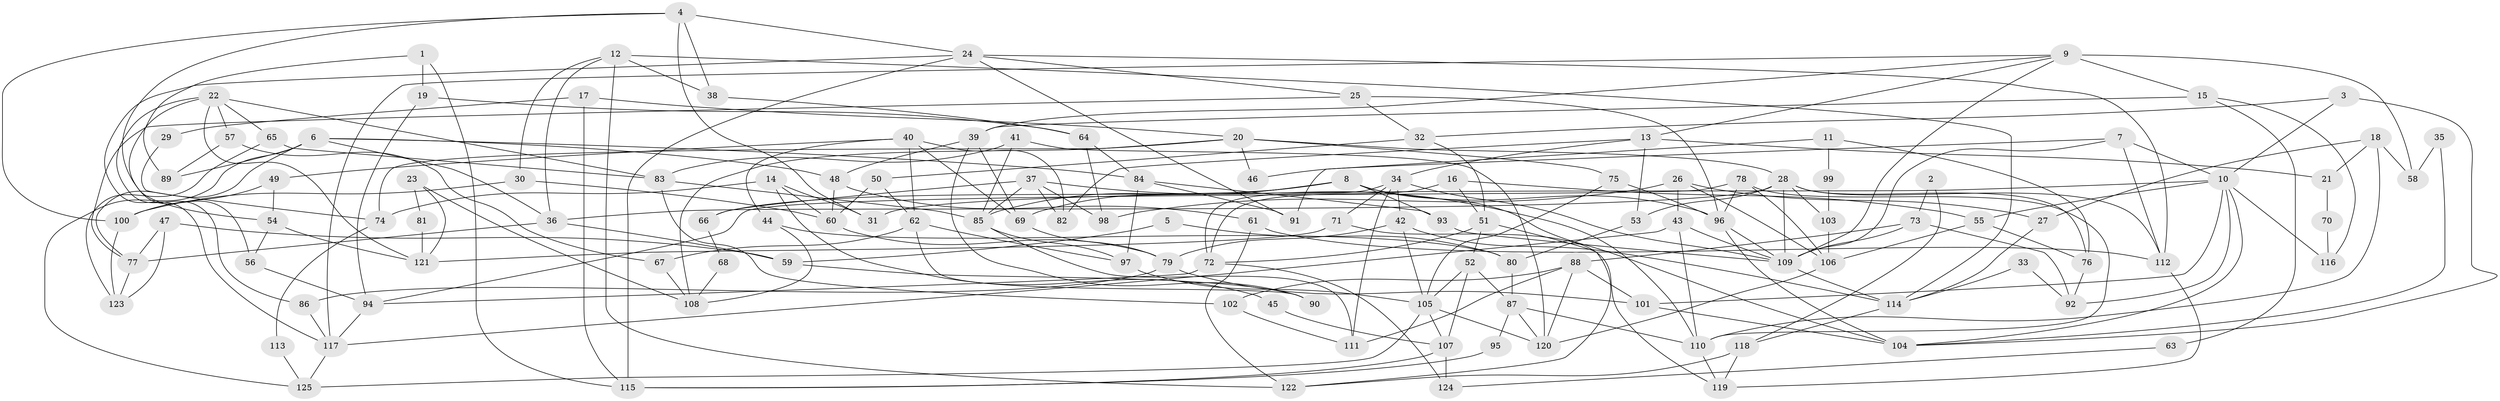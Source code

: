 // Generated by graph-tools (version 1.1) at 2025/50/03/09/25 03:50:10]
// undirected, 125 vertices, 250 edges
graph export_dot {
graph [start="1"]
  node [color=gray90,style=filled];
  1;
  2;
  3;
  4;
  5;
  6;
  7;
  8;
  9;
  10;
  11;
  12;
  13;
  14;
  15;
  16;
  17;
  18;
  19;
  20;
  21;
  22;
  23;
  24;
  25;
  26;
  27;
  28;
  29;
  30;
  31;
  32;
  33;
  34;
  35;
  36;
  37;
  38;
  39;
  40;
  41;
  42;
  43;
  44;
  45;
  46;
  47;
  48;
  49;
  50;
  51;
  52;
  53;
  54;
  55;
  56;
  57;
  58;
  59;
  60;
  61;
  62;
  63;
  64;
  65;
  66;
  67;
  68;
  69;
  70;
  71;
  72;
  73;
  74;
  75;
  76;
  77;
  78;
  79;
  80;
  81;
  82;
  83;
  84;
  85;
  86;
  87;
  88;
  89;
  90;
  91;
  92;
  93;
  94;
  95;
  96;
  97;
  98;
  99;
  100;
  101;
  102;
  103;
  104;
  105;
  106;
  107;
  108;
  109;
  110;
  111;
  112;
  113;
  114;
  115;
  116;
  117;
  118;
  119;
  120;
  121;
  122;
  123;
  124;
  125;
  1 -- 19;
  1 -- 115;
  1 -- 89;
  2 -- 73;
  2 -- 118;
  3 -- 10;
  3 -- 104;
  3 -- 32;
  4 -- 100;
  4 -- 24;
  4 -- 31;
  4 -- 38;
  4 -- 54;
  5 -- 80;
  5 -- 59;
  6 -- 36;
  6 -- 77;
  6 -- 48;
  6 -- 84;
  6 -- 89;
  6 -- 125;
  7 -- 109;
  7 -- 10;
  7 -- 46;
  7 -- 112;
  8 -- 96;
  8 -- 93;
  8 -- 66;
  8 -- 69;
  8 -- 85;
  8 -- 104;
  9 -- 117;
  9 -- 109;
  9 -- 13;
  9 -- 15;
  9 -- 39;
  9 -- 58;
  10 -- 104;
  10 -- 101;
  10 -- 31;
  10 -- 55;
  10 -- 92;
  10 -- 116;
  11 -- 76;
  11 -- 91;
  11 -- 99;
  12 -- 30;
  12 -- 122;
  12 -- 36;
  12 -- 38;
  12 -- 114;
  13 -- 82;
  13 -- 21;
  13 -- 34;
  13 -- 53;
  14 -- 31;
  14 -- 60;
  14 -- 45;
  14 -- 74;
  15 -- 39;
  15 -- 63;
  15 -- 116;
  16 -- 55;
  16 -- 72;
  16 -- 51;
  17 -- 20;
  17 -- 115;
  17 -- 29;
  18 -- 27;
  18 -- 110;
  18 -- 21;
  18 -- 58;
  19 -- 94;
  19 -- 64;
  20 -- 28;
  20 -- 108;
  20 -- 46;
  20 -- 74;
  20 -- 75;
  21 -- 70;
  22 -- 86;
  22 -- 83;
  22 -- 56;
  22 -- 57;
  22 -- 65;
  22 -- 121;
  23 -- 121;
  23 -- 108;
  23 -- 81;
  24 -- 25;
  24 -- 117;
  24 -- 91;
  24 -- 112;
  24 -- 115;
  25 -- 96;
  25 -- 77;
  25 -- 32;
  26 -- 98;
  26 -- 43;
  26 -- 27;
  26 -- 106;
  27 -- 114;
  28 -- 112;
  28 -- 109;
  28 -- 36;
  28 -- 53;
  28 -- 76;
  28 -- 103;
  29 -- 74;
  30 -- 100;
  30 -- 60;
  32 -- 50;
  32 -- 51;
  33 -- 92;
  33 -- 114;
  34 -- 111;
  34 -- 42;
  34 -- 71;
  34 -- 72;
  34 -- 109;
  35 -- 104;
  35 -- 58;
  36 -- 59;
  36 -- 77;
  37 -- 110;
  37 -- 85;
  37 -- 66;
  37 -- 82;
  37 -- 98;
  38 -- 64;
  39 -- 48;
  39 -- 69;
  39 -- 90;
  40 -- 69;
  40 -- 62;
  40 -- 44;
  40 -- 49;
  40 -- 82;
  41 -- 120;
  41 -- 85;
  41 -- 83;
  42 -- 105;
  42 -- 79;
  42 -- 114;
  43 -- 110;
  43 -- 109;
  43 -- 117;
  44 -- 80;
  44 -- 108;
  45 -- 107;
  47 -- 123;
  47 -- 59;
  47 -- 77;
  48 -- 61;
  48 -- 60;
  49 -- 54;
  49 -- 100;
  50 -- 60;
  50 -- 62;
  51 -- 52;
  51 -- 72;
  51 -- 122;
  52 -- 87;
  52 -- 105;
  52 -- 107;
  53 -- 80;
  54 -- 56;
  54 -- 121;
  55 -- 106;
  55 -- 76;
  56 -- 94;
  57 -- 89;
  57 -- 67;
  59 -- 90;
  60 -- 79;
  61 -- 112;
  61 -- 122;
  62 -- 97;
  62 -- 67;
  62 -- 90;
  63 -- 124;
  64 -- 84;
  64 -- 98;
  65 -- 83;
  65 -- 123;
  66 -- 68;
  67 -- 108;
  68 -- 108;
  69 -- 79;
  70 -- 116;
  71 -- 121;
  71 -- 119;
  72 -- 94;
  72 -- 124;
  73 -- 109;
  73 -- 92;
  73 -- 88;
  74 -- 113;
  75 -- 105;
  75 -- 96;
  76 -- 92;
  77 -- 123;
  78 -- 94;
  78 -- 96;
  78 -- 106;
  78 -- 110;
  79 -- 86;
  79 -- 101;
  80 -- 87;
  81 -- 121;
  83 -- 102;
  83 -- 85;
  84 -- 97;
  84 -- 91;
  84 -- 93;
  85 -- 97;
  85 -- 111;
  86 -- 117;
  87 -- 110;
  87 -- 120;
  87 -- 95;
  88 -- 101;
  88 -- 102;
  88 -- 111;
  88 -- 120;
  93 -- 109;
  94 -- 117;
  95 -- 115;
  96 -- 109;
  96 -- 104;
  97 -- 105;
  99 -- 103;
  100 -- 123;
  101 -- 104;
  102 -- 111;
  103 -- 106;
  105 -- 120;
  105 -- 107;
  105 -- 125;
  106 -- 120;
  107 -- 115;
  107 -- 124;
  109 -- 114;
  110 -- 119;
  112 -- 119;
  113 -- 125;
  114 -- 118;
  117 -- 125;
  118 -- 119;
  118 -- 122;
}
